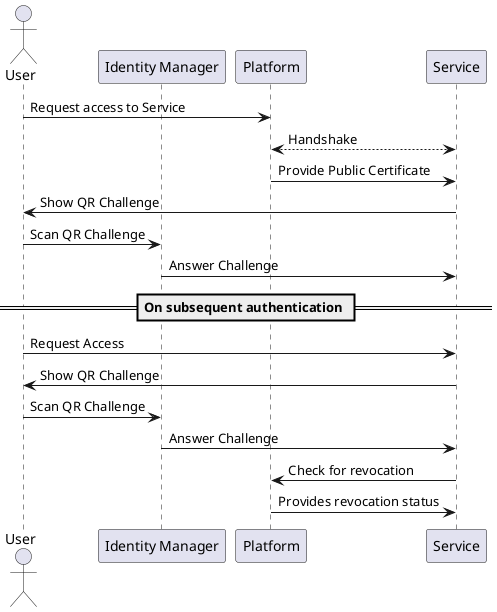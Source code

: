 @startuml

actor "User" as user
participant "Identity Manager" as im
participant Platform as plat
participant Service as serv

user -> plat: Request access to Service
plat <--> serv: Handshake
plat -> serv: Provide Public Certificate
serv -> user: Show QR Challenge
user -> im: Scan QR Challenge
im -> serv: Answer Challenge

== On subsequent authentication ==

user -> serv: Request Access
serv -> user: Show QR Challenge
user -> im: Scan QR Challenge
im -> serv: Answer Challenge
serv -> plat: Check for revocation
plat -> serv: Provides revocation status
@enduml
